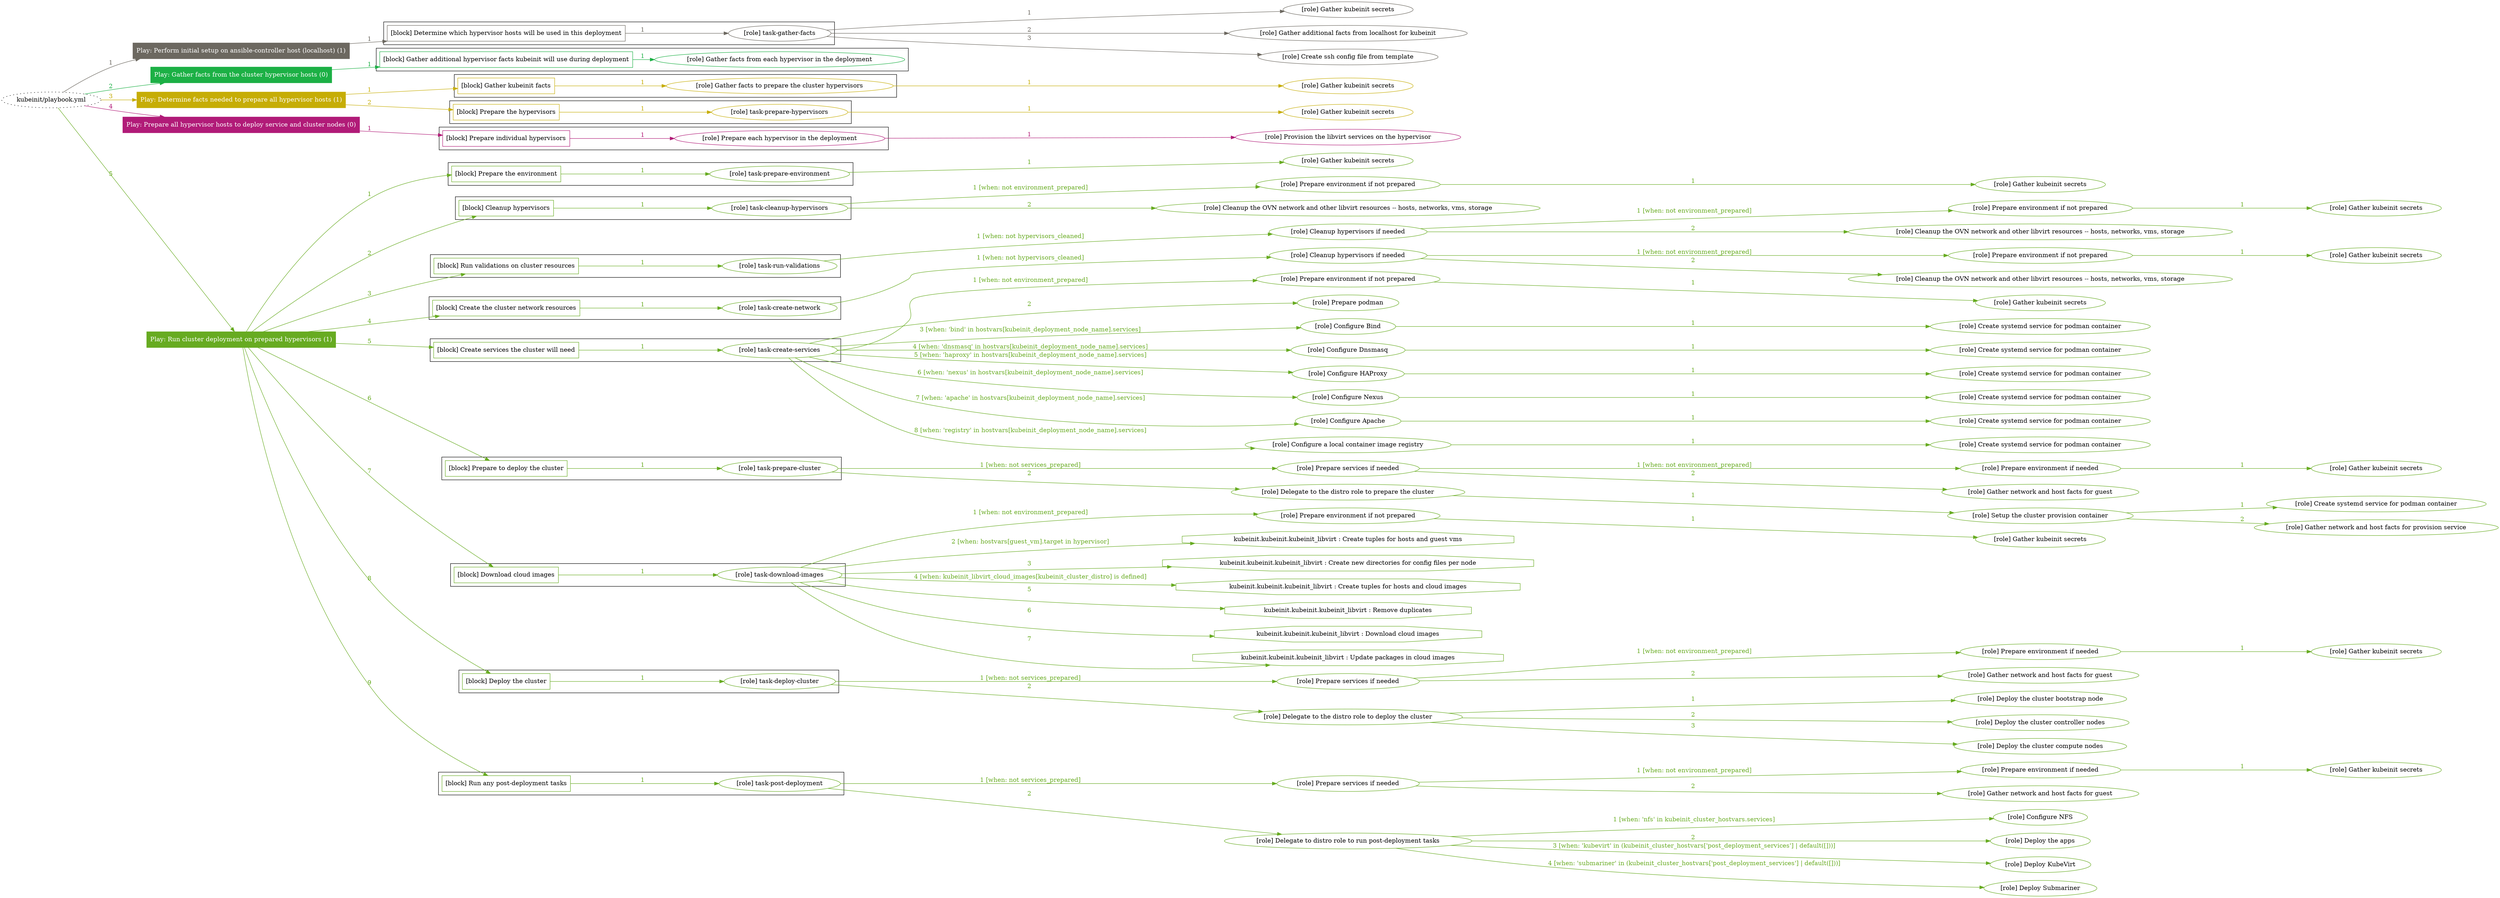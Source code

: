 digraph {
	graph [concentrate=true ordering=in rankdir=LR ratio=fill]
	edge [esep=5 sep=10]
	"kubeinit/playbook.yml" [URL="/home/runner/work/kubeinit/kubeinit/kubeinit/playbook.yml" id=playbook_1ae8c606 style=dotted]
	play_c780d48a [label="Play: Perform initial setup on ansible-controller host (localhost) (1)" URL="/home/runner/work/kubeinit/kubeinit/kubeinit/playbook.yml" color="#6c6860" fontcolor="#ffffff" id=play_c780d48a shape=box style=filled tooltip=localhost]
	"kubeinit/playbook.yml" -> play_c780d48a [label="1 " color="#6c6860" fontcolor="#6c6860" id=edge_da140430 labeltooltip="1 " tooltip="1 "]
	subgraph "Gather kubeinit secrets" {
		role_122e31de [label="[role] Gather kubeinit secrets" URL="/home/runner/.ansible/collections/ansible_collections/kubeinit/kubeinit/roles/kubeinit_prepare/tasks/build_hypervisors_group.yml" color="#6c6860" id=role_122e31de tooltip="Gather kubeinit secrets"]
	}
	subgraph "Gather additional facts from localhost for kubeinit" {
		role_c0eada02 [label="[role] Gather additional facts from localhost for kubeinit" URL="/home/runner/.ansible/collections/ansible_collections/kubeinit/kubeinit/roles/kubeinit_prepare/tasks/build_hypervisors_group.yml" color="#6c6860" id=role_c0eada02 tooltip="Gather additional facts from localhost for kubeinit"]
	}
	subgraph "Create ssh config file from template" {
		role_08c0d108 [label="[role] Create ssh config file from template" URL="/home/runner/.ansible/collections/ansible_collections/kubeinit/kubeinit/roles/kubeinit_prepare/tasks/build_hypervisors_group.yml" color="#6c6860" id=role_08c0d108 tooltip="Create ssh config file from template"]
	}
	subgraph "task-gather-facts" {
		role_7236416f [label="[role] task-gather-facts" URL="/home/runner/work/kubeinit/kubeinit/kubeinit/playbook.yml" color="#6c6860" id=role_7236416f tooltip="task-gather-facts"]
		role_7236416f -> role_122e31de [label="1 " color="#6c6860" fontcolor="#6c6860" id=edge_62160eb0 labeltooltip="1 " tooltip="1 "]
		role_7236416f -> role_c0eada02 [label="2 " color="#6c6860" fontcolor="#6c6860" id=edge_3c01ea87 labeltooltip="2 " tooltip="2 "]
		role_7236416f -> role_08c0d108 [label="3 " color="#6c6860" fontcolor="#6c6860" id=edge_90c09b7f labeltooltip="3 " tooltip="3 "]
	}
	subgraph "Play: Perform initial setup on ansible-controller host (localhost) (1)" {
		play_c780d48a -> block_d1909ec0 [label=1 color="#6c6860" fontcolor="#6c6860" id=edge_8fbaebd4 labeltooltip=1 tooltip=1]
		subgraph cluster_block_d1909ec0 {
			block_d1909ec0 [label="[block] Determine which hypervisor hosts will be used in this deployment" URL="/home/runner/work/kubeinit/kubeinit/kubeinit/playbook.yml" color="#6c6860" id=block_d1909ec0 labeltooltip="Determine which hypervisor hosts will be used in this deployment" shape=box tooltip="Determine which hypervisor hosts will be used in this deployment"]
			block_d1909ec0 -> role_7236416f [label="1 " color="#6c6860" fontcolor="#6c6860" id=edge_bf281e85 labeltooltip="1 " tooltip="1 "]
		}
	}
	play_d63b5733 [label="Play: Gather facts from the cluster hypervisor hosts (0)" URL="/home/runner/work/kubeinit/kubeinit/kubeinit/playbook.yml" color="#1cb045" fontcolor="#ffffff" id=play_d63b5733 shape=box style=filled tooltip="Play: Gather facts from the cluster hypervisor hosts (0)"]
	"kubeinit/playbook.yml" -> play_d63b5733 [label="2 " color="#1cb045" fontcolor="#1cb045" id=edge_18aa9938 labeltooltip="2 " tooltip="2 "]
	subgraph "Gather facts from each hypervisor in the deployment" {
		role_9bfd30db [label="[role] Gather facts from each hypervisor in the deployment" URL="/home/runner/work/kubeinit/kubeinit/kubeinit/playbook.yml" color="#1cb045" id=role_9bfd30db tooltip="Gather facts from each hypervisor in the deployment"]
	}
	subgraph "Play: Gather facts from the cluster hypervisor hosts (0)" {
		play_d63b5733 -> block_7d1c8db1 [label=1 color="#1cb045" fontcolor="#1cb045" id=edge_c00bfc6c labeltooltip=1 tooltip=1]
		subgraph cluster_block_7d1c8db1 {
			block_7d1c8db1 [label="[block] Gather additional hypervisor facts kubeinit will use during deployment" URL="/home/runner/work/kubeinit/kubeinit/kubeinit/playbook.yml" color="#1cb045" id=block_7d1c8db1 labeltooltip="Gather additional hypervisor facts kubeinit will use during deployment" shape=box tooltip="Gather additional hypervisor facts kubeinit will use during deployment"]
			block_7d1c8db1 -> role_9bfd30db [label="1 " color="#1cb045" fontcolor="#1cb045" id=edge_e3e7eec7 labeltooltip="1 " tooltip="1 "]
		}
	}
	play_1cd82fa3 [label="Play: Determine facts needed to prepare all hypervisor hosts (1)" URL="/home/runner/work/kubeinit/kubeinit/kubeinit/playbook.yml" color="#c6ad06" fontcolor="#ffffff" id=play_1cd82fa3 shape=box style=filled tooltip=localhost]
	"kubeinit/playbook.yml" -> play_1cd82fa3 [label="3 " color="#c6ad06" fontcolor="#c6ad06" id=edge_af08bf9f labeltooltip="3 " tooltip="3 "]
	subgraph "Gather kubeinit secrets" {
		role_cefe1951 [label="[role] Gather kubeinit secrets" URL="/home/runner/.ansible/collections/ansible_collections/kubeinit/kubeinit/roles/kubeinit_prepare/tasks/gather_kubeinit_facts.yml" color="#c6ad06" id=role_cefe1951 tooltip="Gather kubeinit secrets"]
	}
	subgraph "Gather facts to prepare the cluster hypervisors" {
		role_7304ad46 [label="[role] Gather facts to prepare the cluster hypervisors" URL="/home/runner/work/kubeinit/kubeinit/kubeinit/playbook.yml" color="#c6ad06" id=role_7304ad46 tooltip="Gather facts to prepare the cluster hypervisors"]
		role_7304ad46 -> role_cefe1951 [label="1 " color="#c6ad06" fontcolor="#c6ad06" id=edge_9f49e77a labeltooltip="1 " tooltip="1 "]
	}
	subgraph "Gather kubeinit secrets" {
		role_8f902918 [label="[role] Gather kubeinit secrets" URL="/home/runner/.ansible/collections/ansible_collections/kubeinit/kubeinit/roles/kubeinit_prepare/tasks/gather_kubeinit_facts.yml" color="#c6ad06" id=role_8f902918 tooltip="Gather kubeinit secrets"]
	}
	subgraph "task-prepare-hypervisors" {
		role_9c230023 [label="[role] task-prepare-hypervisors" URL="/home/runner/work/kubeinit/kubeinit/kubeinit/playbook.yml" color="#c6ad06" id=role_9c230023 tooltip="task-prepare-hypervisors"]
		role_9c230023 -> role_8f902918 [label="1 " color="#c6ad06" fontcolor="#c6ad06" id=edge_8b8f7334 labeltooltip="1 " tooltip="1 "]
	}
	subgraph "Play: Determine facts needed to prepare all hypervisor hosts (1)" {
		play_1cd82fa3 -> block_2886e9ab [label=1 color="#c6ad06" fontcolor="#c6ad06" id=edge_684d1617 labeltooltip=1 tooltip=1]
		subgraph cluster_block_2886e9ab {
			block_2886e9ab [label="[block] Gather kubeinit facts" URL="/home/runner/work/kubeinit/kubeinit/kubeinit/playbook.yml" color="#c6ad06" id=block_2886e9ab labeltooltip="Gather kubeinit facts" shape=box tooltip="Gather kubeinit facts"]
			block_2886e9ab -> role_7304ad46 [label="1 " color="#c6ad06" fontcolor="#c6ad06" id=edge_8de882b9 labeltooltip="1 " tooltip="1 "]
		}
		play_1cd82fa3 -> block_90ebcc60 [label=2 color="#c6ad06" fontcolor="#c6ad06" id=edge_ca957e48 labeltooltip=2 tooltip=2]
		subgraph cluster_block_90ebcc60 {
			block_90ebcc60 [label="[block] Prepare the hypervisors" URL="/home/runner/work/kubeinit/kubeinit/kubeinit/playbook.yml" color="#c6ad06" id=block_90ebcc60 labeltooltip="Prepare the hypervisors" shape=box tooltip="Prepare the hypervisors"]
			block_90ebcc60 -> role_9c230023 [label="1 " color="#c6ad06" fontcolor="#c6ad06" id=edge_292cb556 labeltooltip="1 " tooltip="1 "]
		}
	}
	play_a67436e2 [label="Play: Prepare all hypervisor hosts to deploy service and cluster nodes (0)" URL="/home/runner/work/kubeinit/kubeinit/kubeinit/playbook.yml" color="#b11b78" fontcolor="#ffffff" id=play_a67436e2 shape=box style=filled tooltip="Play: Prepare all hypervisor hosts to deploy service and cluster nodes (0)"]
	"kubeinit/playbook.yml" -> play_a67436e2 [label="4 " color="#b11b78" fontcolor="#b11b78" id=edge_8b21368d labeltooltip="4 " tooltip="4 "]
	subgraph "Provision the libvirt services on the hypervisor" {
		role_a5d10d02 [label="[role] Provision the libvirt services on the hypervisor" URL="/home/runner/.ansible/collections/ansible_collections/kubeinit/kubeinit/roles/kubeinit_prepare/tasks/prepare_hypervisor.yml" color="#b11b78" id=role_a5d10d02 tooltip="Provision the libvirt services on the hypervisor"]
	}
	subgraph "Prepare each hypervisor in the deployment" {
		role_2deb90b8 [label="[role] Prepare each hypervisor in the deployment" URL="/home/runner/work/kubeinit/kubeinit/kubeinit/playbook.yml" color="#b11b78" id=role_2deb90b8 tooltip="Prepare each hypervisor in the deployment"]
		role_2deb90b8 -> role_a5d10d02 [label="1 " color="#b11b78" fontcolor="#b11b78" id=edge_7d858fd4 labeltooltip="1 " tooltip="1 "]
	}
	subgraph "Play: Prepare all hypervisor hosts to deploy service and cluster nodes (0)" {
		play_a67436e2 -> block_ee86116a [label=1 color="#b11b78" fontcolor="#b11b78" id=edge_4e28ba1e labeltooltip=1 tooltip=1]
		subgraph cluster_block_ee86116a {
			block_ee86116a [label="[block] Prepare individual hypervisors" URL="/home/runner/work/kubeinit/kubeinit/kubeinit/playbook.yml" color="#b11b78" id=block_ee86116a labeltooltip="Prepare individual hypervisors" shape=box tooltip="Prepare individual hypervisors"]
			block_ee86116a -> role_2deb90b8 [label="1 " color="#b11b78" fontcolor="#b11b78" id=edge_ffe15267 labeltooltip="1 " tooltip="1 "]
		}
	}
	play_619cd0ec [label="Play: Run cluster deployment on prepared hypervisors (1)" URL="/home/runner/work/kubeinit/kubeinit/kubeinit/playbook.yml" color="#67ab21" fontcolor="#ffffff" id=play_619cd0ec shape=box style=filled tooltip=localhost]
	"kubeinit/playbook.yml" -> play_619cd0ec [label="5 " color="#67ab21" fontcolor="#67ab21" id=edge_44dde97f labeltooltip="5 " tooltip="5 "]
	subgraph "Gather kubeinit secrets" {
		role_a8e9415c [label="[role] Gather kubeinit secrets" URL="/home/runner/.ansible/collections/ansible_collections/kubeinit/kubeinit/roles/kubeinit_prepare/tasks/gather_kubeinit_facts.yml" color="#67ab21" id=role_a8e9415c tooltip="Gather kubeinit secrets"]
	}
	subgraph "task-prepare-environment" {
		role_c525c550 [label="[role] task-prepare-environment" URL="/home/runner/work/kubeinit/kubeinit/kubeinit/playbook.yml" color="#67ab21" id=role_c525c550 tooltip="task-prepare-environment"]
		role_c525c550 -> role_a8e9415c [label="1 " color="#67ab21" fontcolor="#67ab21" id=edge_1656c2e5 labeltooltip="1 " tooltip="1 "]
	}
	subgraph "Gather kubeinit secrets" {
		role_58ad96e0 [label="[role] Gather kubeinit secrets" URL="/home/runner/.ansible/collections/ansible_collections/kubeinit/kubeinit/roles/kubeinit_prepare/tasks/gather_kubeinit_facts.yml" color="#67ab21" id=role_58ad96e0 tooltip="Gather kubeinit secrets"]
	}
	subgraph "Prepare environment if not prepared" {
		role_033fef82 [label="[role] Prepare environment if not prepared" URL="/home/runner/.ansible/collections/ansible_collections/kubeinit/kubeinit/roles/kubeinit_prepare/tasks/cleanup_hypervisors.yml" color="#67ab21" id=role_033fef82 tooltip="Prepare environment if not prepared"]
		role_033fef82 -> role_58ad96e0 [label="1 " color="#67ab21" fontcolor="#67ab21" id=edge_43c01360 labeltooltip="1 " tooltip="1 "]
	}
	subgraph "Cleanup the OVN network and other libvirt resources -- hosts, networks, vms, storage" {
		role_0570edc2 [label="[role] Cleanup the OVN network and other libvirt resources -- hosts, networks, vms, storage" URL="/home/runner/.ansible/collections/ansible_collections/kubeinit/kubeinit/roles/kubeinit_prepare/tasks/cleanup_hypervisors.yml" color="#67ab21" id=role_0570edc2 tooltip="Cleanup the OVN network and other libvirt resources -- hosts, networks, vms, storage"]
	}
	subgraph "task-cleanup-hypervisors" {
		role_70945993 [label="[role] task-cleanup-hypervisors" URL="/home/runner/work/kubeinit/kubeinit/kubeinit/playbook.yml" color="#67ab21" id=role_70945993 tooltip="task-cleanup-hypervisors"]
		role_70945993 -> role_033fef82 [label="1 [when: not environment_prepared]" color="#67ab21" fontcolor="#67ab21" id=edge_2eb4dc9d labeltooltip="1 [when: not environment_prepared]" tooltip="1 [when: not environment_prepared]"]
		role_70945993 -> role_0570edc2 [label="2 " color="#67ab21" fontcolor="#67ab21" id=edge_517faacd labeltooltip="2 " tooltip="2 "]
	}
	subgraph "Gather kubeinit secrets" {
		role_744b14d4 [label="[role] Gather kubeinit secrets" URL="/home/runner/.ansible/collections/ansible_collections/kubeinit/kubeinit/roles/kubeinit_prepare/tasks/gather_kubeinit_facts.yml" color="#67ab21" id=role_744b14d4 tooltip="Gather kubeinit secrets"]
	}
	subgraph "Prepare environment if not prepared" {
		role_14a8a2de [label="[role] Prepare environment if not prepared" URL="/home/runner/.ansible/collections/ansible_collections/kubeinit/kubeinit/roles/kubeinit_prepare/tasks/cleanup_hypervisors.yml" color="#67ab21" id=role_14a8a2de tooltip="Prepare environment if not prepared"]
		role_14a8a2de -> role_744b14d4 [label="1 " color="#67ab21" fontcolor="#67ab21" id=edge_943515ba labeltooltip="1 " tooltip="1 "]
	}
	subgraph "Cleanup the OVN network and other libvirt resources -- hosts, networks, vms, storage" {
		role_b17d8bc0 [label="[role] Cleanup the OVN network and other libvirt resources -- hosts, networks, vms, storage" URL="/home/runner/.ansible/collections/ansible_collections/kubeinit/kubeinit/roles/kubeinit_prepare/tasks/cleanup_hypervisors.yml" color="#67ab21" id=role_b17d8bc0 tooltip="Cleanup the OVN network and other libvirt resources -- hosts, networks, vms, storage"]
	}
	subgraph "Cleanup hypervisors if needed" {
		role_8e9462be [label="[role] Cleanup hypervisors if needed" URL="/home/runner/.ansible/collections/ansible_collections/kubeinit/kubeinit/roles/kubeinit_validations/tasks/main.yml" color="#67ab21" id=role_8e9462be tooltip="Cleanup hypervisors if needed"]
		role_8e9462be -> role_14a8a2de [label="1 [when: not environment_prepared]" color="#67ab21" fontcolor="#67ab21" id=edge_9e56ffb7 labeltooltip="1 [when: not environment_prepared]" tooltip="1 [when: not environment_prepared]"]
		role_8e9462be -> role_b17d8bc0 [label="2 " color="#67ab21" fontcolor="#67ab21" id=edge_b0ea4cef labeltooltip="2 " tooltip="2 "]
	}
	subgraph "task-run-validations" {
		role_026c361d [label="[role] task-run-validations" URL="/home/runner/work/kubeinit/kubeinit/kubeinit/playbook.yml" color="#67ab21" id=role_026c361d tooltip="task-run-validations"]
		role_026c361d -> role_8e9462be [label="1 [when: not hypervisors_cleaned]" color="#67ab21" fontcolor="#67ab21" id=edge_42674876 labeltooltip="1 [when: not hypervisors_cleaned]" tooltip="1 [when: not hypervisors_cleaned]"]
	}
	subgraph "Gather kubeinit secrets" {
		role_5128f743 [label="[role] Gather kubeinit secrets" URL="/home/runner/.ansible/collections/ansible_collections/kubeinit/kubeinit/roles/kubeinit_prepare/tasks/gather_kubeinit_facts.yml" color="#67ab21" id=role_5128f743 tooltip="Gather kubeinit secrets"]
	}
	subgraph "Prepare environment if not prepared" {
		role_02ada9e3 [label="[role] Prepare environment if not prepared" URL="/home/runner/.ansible/collections/ansible_collections/kubeinit/kubeinit/roles/kubeinit_prepare/tasks/cleanup_hypervisors.yml" color="#67ab21" id=role_02ada9e3 tooltip="Prepare environment if not prepared"]
		role_02ada9e3 -> role_5128f743 [label="1 " color="#67ab21" fontcolor="#67ab21" id=edge_b9ceadc4 labeltooltip="1 " tooltip="1 "]
	}
	subgraph "Cleanup the OVN network and other libvirt resources -- hosts, networks, vms, storage" {
		role_f327a01e [label="[role] Cleanup the OVN network and other libvirt resources -- hosts, networks, vms, storage" URL="/home/runner/.ansible/collections/ansible_collections/kubeinit/kubeinit/roles/kubeinit_prepare/tasks/cleanup_hypervisors.yml" color="#67ab21" id=role_f327a01e tooltip="Cleanup the OVN network and other libvirt resources -- hosts, networks, vms, storage"]
	}
	subgraph "Cleanup hypervisors if needed" {
		role_09da9929 [label="[role] Cleanup hypervisors if needed" URL="/home/runner/.ansible/collections/ansible_collections/kubeinit/kubeinit/roles/kubeinit_libvirt/tasks/create_network.yml" color="#67ab21" id=role_09da9929 tooltip="Cleanup hypervisors if needed"]
		role_09da9929 -> role_02ada9e3 [label="1 [when: not environment_prepared]" color="#67ab21" fontcolor="#67ab21" id=edge_4b4294c5 labeltooltip="1 [when: not environment_prepared]" tooltip="1 [when: not environment_prepared]"]
		role_09da9929 -> role_f327a01e [label="2 " color="#67ab21" fontcolor="#67ab21" id=edge_be221c56 labeltooltip="2 " tooltip="2 "]
	}
	subgraph "task-create-network" {
		role_bfb80fb2 [label="[role] task-create-network" URL="/home/runner/work/kubeinit/kubeinit/kubeinit/playbook.yml" color="#67ab21" id=role_bfb80fb2 tooltip="task-create-network"]
		role_bfb80fb2 -> role_09da9929 [label="1 [when: not hypervisors_cleaned]" color="#67ab21" fontcolor="#67ab21" id=edge_afc043c9 labeltooltip="1 [when: not hypervisors_cleaned]" tooltip="1 [when: not hypervisors_cleaned]"]
	}
	subgraph "Gather kubeinit secrets" {
		role_d1358fbb [label="[role] Gather kubeinit secrets" URL="/home/runner/.ansible/collections/ansible_collections/kubeinit/kubeinit/roles/kubeinit_prepare/tasks/gather_kubeinit_facts.yml" color="#67ab21" id=role_d1358fbb tooltip="Gather kubeinit secrets"]
	}
	subgraph "Prepare environment if not prepared" {
		role_90e27e9d [label="[role] Prepare environment if not prepared" URL="/home/runner/.ansible/collections/ansible_collections/kubeinit/kubeinit/roles/kubeinit_services/tasks/main.yml" color="#67ab21" id=role_90e27e9d tooltip="Prepare environment if not prepared"]
		role_90e27e9d -> role_d1358fbb [label="1 " color="#67ab21" fontcolor="#67ab21" id=edge_a2828c94 labeltooltip="1 " tooltip="1 "]
	}
	subgraph "Prepare podman" {
		role_3a7dcf91 [label="[role] Prepare podman" URL="/home/runner/.ansible/collections/ansible_collections/kubeinit/kubeinit/roles/kubeinit_services/tasks/00_create_service_pod.yml" color="#67ab21" id=role_3a7dcf91 tooltip="Prepare podman"]
	}
	subgraph "Create systemd service for podman container" {
		role_f9473647 [label="[role] Create systemd service for podman container" URL="/home/runner/.ansible/collections/ansible_collections/kubeinit/kubeinit/roles/kubeinit_bind/tasks/main.yml" color="#67ab21" id=role_f9473647 tooltip="Create systemd service for podman container"]
	}
	subgraph "Configure Bind" {
		role_1a15f383 [label="[role] Configure Bind" URL="/home/runner/.ansible/collections/ansible_collections/kubeinit/kubeinit/roles/kubeinit_services/tasks/start_services_containers.yml" color="#67ab21" id=role_1a15f383 tooltip="Configure Bind"]
		role_1a15f383 -> role_f9473647 [label="1 " color="#67ab21" fontcolor="#67ab21" id=edge_d5f2b62f labeltooltip="1 " tooltip="1 "]
	}
	subgraph "Create systemd service for podman container" {
		role_1c191444 [label="[role] Create systemd service for podman container" URL="/home/runner/.ansible/collections/ansible_collections/kubeinit/kubeinit/roles/kubeinit_dnsmasq/tasks/main.yml" color="#67ab21" id=role_1c191444 tooltip="Create systemd service for podman container"]
	}
	subgraph "Configure Dnsmasq" {
		role_8e00ab4d [label="[role] Configure Dnsmasq" URL="/home/runner/.ansible/collections/ansible_collections/kubeinit/kubeinit/roles/kubeinit_services/tasks/start_services_containers.yml" color="#67ab21" id=role_8e00ab4d tooltip="Configure Dnsmasq"]
		role_8e00ab4d -> role_1c191444 [label="1 " color="#67ab21" fontcolor="#67ab21" id=edge_075fa530 labeltooltip="1 " tooltip="1 "]
	}
	subgraph "Create systemd service for podman container" {
		role_1abb25e6 [label="[role] Create systemd service for podman container" URL="/home/runner/.ansible/collections/ansible_collections/kubeinit/kubeinit/roles/kubeinit_haproxy/tasks/main.yml" color="#67ab21" id=role_1abb25e6 tooltip="Create systemd service for podman container"]
	}
	subgraph "Configure HAProxy" {
		role_1746a942 [label="[role] Configure HAProxy" URL="/home/runner/.ansible/collections/ansible_collections/kubeinit/kubeinit/roles/kubeinit_services/tasks/start_services_containers.yml" color="#67ab21" id=role_1746a942 tooltip="Configure HAProxy"]
		role_1746a942 -> role_1abb25e6 [label="1 " color="#67ab21" fontcolor="#67ab21" id=edge_e5daeb18 labeltooltip="1 " tooltip="1 "]
	}
	subgraph "Create systemd service for podman container" {
		role_b8ae9e9f [label="[role] Create systemd service for podman container" URL="/home/runner/.ansible/collections/ansible_collections/kubeinit/kubeinit/roles/kubeinit_nexus/tasks/main.yml" color="#67ab21" id=role_b8ae9e9f tooltip="Create systemd service for podman container"]
	}
	subgraph "Configure Nexus" {
		role_498236ab [label="[role] Configure Nexus" URL="/home/runner/.ansible/collections/ansible_collections/kubeinit/kubeinit/roles/kubeinit_services/tasks/start_services_containers.yml" color="#67ab21" id=role_498236ab tooltip="Configure Nexus"]
		role_498236ab -> role_b8ae9e9f [label="1 " color="#67ab21" fontcolor="#67ab21" id=edge_c4f0f267 labeltooltip="1 " tooltip="1 "]
	}
	subgraph "Create systemd service for podman container" {
		role_bd0ef25f [label="[role] Create systemd service for podman container" URL="/home/runner/.ansible/collections/ansible_collections/kubeinit/kubeinit/roles/kubeinit_apache/tasks/main.yml" color="#67ab21" id=role_bd0ef25f tooltip="Create systemd service for podman container"]
	}
	subgraph "Configure Apache" {
		role_f8f46e4a [label="[role] Configure Apache" URL="/home/runner/.ansible/collections/ansible_collections/kubeinit/kubeinit/roles/kubeinit_services/tasks/start_services_containers.yml" color="#67ab21" id=role_f8f46e4a tooltip="Configure Apache"]
		role_f8f46e4a -> role_bd0ef25f [label="1 " color="#67ab21" fontcolor="#67ab21" id=edge_d9f33a84 labeltooltip="1 " tooltip="1 "]
	}
	subgraph "Create systemd service for podman container" {
		role_86a9ffe8 [label="[role] Create systemd service for podman container" URL="/home/runner/.ansible/collections/ansible_collections/kubeinit/kubeinit/roles/kubeinit_registry/tasks/main.yml" color="#67ab21" id=role_86a9ffe8 tooltip="Create systemd service for podman container"]
	}
	subgraph "Configure a local container image registry" {
		role_3d22e434 [label="[role] Configure a local container image registry" URL="/home/runner/.ansible/collections/ansible_collections/kubeinit/kubeinit/roles/kubeinit_services/tasks/start_services_containers.yml" color="#67ab21" id=role_3d22e434 tooltip="Configure a local container image registry"]
		role_3d22e434 -> role_86a9ffe8 [label="1 " color="#67ab21" fontcolor="#67ab21" id=edge_fc627413 labeltooltip="1 " tooltip="1 "]
	}
	subgraph "task-create-services" {
		role_a2ac65c7 [label="[role] task-create-services" URL="/home/runner/work/kubeinit/kubeinit/kubeinit/playbook.yml" color="#67ab21" id=role_a2ac65c7 tooltip="task-create-services"]
		role_a2ac65c7 -> role_90e27e9d [label="1 [when: not environment_prepared]" color="#67ab21" fontcolor="#67ab21" id=edge_6251f357 labeltooltip="1 [when: not environment_prepared]" tooltip="1 [when: not environment_prepared]"]
		role_a2ac65c7 -> role_3a7dcf91 [label="2 " color="#67ab21" fontcolor="#67ab21" id=edge_56ca204c labeltooltip="2 " tooltip="2 "]
		role_a2ac65c7 -> role_1a15f383 [label="3 [when: 'bind' in hostvars[kubeinit_deployment_node_name].services]" color="#67ab21" fontcolor="#67ab21" id=edge_9495211c labeltooltip="3 [when: 'bind' in hostvars[kubeinit_deployment_node_name].services]" tooltip="3 [when: 'bind' in hostvars[kubeinit_deployment_node_name].services]"]
		role_a2ac65c7 -> role_8e00ab4d [label="4 [when: 'dnsmasq' in hostvars[kubeinit_deployment_node_name].services]" color="#67ab21" fontcolor="#67ab21" id=edge_142f0f74 labeltooltip="4 [when: 'dnsmasq' in hostvars[kubeinit_deployment_node_name].services]" tooltip="4 [when: 'dnsmasq' in hostvars[kubeinit_deployment_node_name].services]"]
		role_a2ac65c7 -> role_1746a942 [label="5 [when: 'haproxy' in hostvars[kubeinit_deployment_node_name].services]" color="#67ab21" fontcolor="#67ab21" id=edge_61cddb7f labeltooltip="5 [when: 'haproxy' in hostvars[kubeinit_deployment_node_name].services]" tooltip="5 [when: 'haproxy' in hostvars[kubeinit_deployment_node_name].services]"]
		role_a2ac65c7 -> role_498236ab [label="6 [when: 'nexus' in hostvars[kubeinit_deployment_node_name].services]" color="#67ab21" fontcolor="#67ab21" id=edge_1bf0a712 labeltooltip="6 [when: 'nexus' in hostvars[kubeinit_deployment_node_name].services]" tooltip="6 [when: 'nexus' in hostvars[kubeinit_deployment_node_name].services]"]
		role_a2ac65c7 -> role_f8f46e4a [label="7 [when: 'apache' in hostvars[kubeinit_deployment_node_name].services]" color="#67ab21" fontcolor="#67ab21" id=edge_b425e8eb labeltooltip="7 [when: 'apache' in hostvars[kubeinit_deployment_node_name].services]" tooltip="7 [when: 'apache' in hostvars[kubeinit_deployment_node_name].services]"]
		role_a2ac65c7 -> role_3d22e434 [label="8 [when: 'registry' in hostvars[kubeinit_deployment_node_name].services]" color="#67ab21" fontcolor="#67ab21" id=edge_d0abb394 labeltooltip="8 [when: 'registry' in hostvars[kubeinit_deployment_node_name].services]" tooltip="8 [when: 'registry' in hostvars[kubeinit_deployment_node_name].services]"]
	}
	subgraph "Gather kubeinit secrets" {
		role_a7977061 [label="[role] Gather kubeinit secrets" URL="/home/runner/.ansible/collections/ansible_collections/kubeinit/kubeinit/roles/kubeinit_prepare/tasks/gather_kubeinit_facts.yml" color="#67ab21" id=role_a7977061 tooltip="Gather kubeinit secrets"]
	}
	subgraph "Prepare environment if needed" {
		role_3e4536f6 [label="[role] Prepare environment if needed" URL="/home/runner/.ansible/collections/ansible_collections/kubeinit/kubeinit/roles/kubeinit_services/tasks/prepare_services.yml" color="#67ab21" id=role_3e4536f6 tooltip="Prepare environment if needed"]
		role_3e4536f6 -> role_a7977061 [label="1 " color="#67ab21" fontcolor="#67ab21" id=edge_09499f06 labeltooltip="1 " tooltip="1 "]
	}
	subgraph "Gather network and host facts for guest" {
		role_8a4d8d9c [label="[role] Gather network and host facts for guest" URL="/home/runner/.ansible/collections/ansible_collections/kubeinit/kubeinit/roles/kubeinit_services/tasks/prepare_services.yml" color="#67ab21" id=role_8a4d8d9c tooltip="Gather network and host facts for guest"]
	}
	subgraph "Prepare services if needed" {
		role_437f9a61 [label="[role] Prepare services if needed" URL="/home/runner/.ansible/collections/ansible_collections/kubeinit/kubeinit/roles/kubeinit_prepare/tasks/prepare_cluster.yml" color="#67ab21" id=role_437f9a61 tooltip="Prepare services if needed"]
		role_437f9a61 -> role_3e4536f6 [label="1 [when: not environment_prepared]" color="#67ab21" fontcolor="#67ab21" id=edge_7e6cb25b labeltooltip="1 [when: not environment_prepared]" tooltip="1 [when: not environment_prepared]"]
		role_437f9a61 -> role_8a4d8d9c [label="2 " color="#67ab21" fontcolor="#67ab21" id=edge_129ba795 labeltooltip="2 " tooltip="2 "]
	}
	subgraph "Create systemd service for podman container" {
		role_c5325f8b [label="[role] Create systemd service for podman container" URL="/home/runner/.ansible/collections/ansible_collections/kubeinit/kubeinit/roles/kubeinit_services/tasks/create_provision_container.yml" color="#67ab21" id=role_c5325f8b tooltip="Create systemd service for podman container"]
	}
	subgraph "Gather network and host facts for provision service" {
		role_6037a89c [label="[role] Gather network and host facts for provision service" URL="/home/runner/.ansible/collections/ansible_collections/kubeinit/kubeinit/roles/kubeinit_services/tasks/create_provision_container.yml" color="#67ab21" id=role_6037a89c tooltip="Gather network and host facts for provision service"]
	}
	subgraph "Setup the cluster provision container" {
		role_c0e394a8 [label="[role] Setup the cluster provision container" URL="/home/runner/.ansible/collections/ansible_collections/kubeinit/kubeinit/roles/kubeinit_okd/tasks/prepare_cluster.yml" color="#67ab21" id=role_c0e394a8 tooltip="Setup the cluster provision container"]
		role_c0e394a8 -> role_c5325f8b [label="1 " color="#67ab21" fontcolor="#67ab21" id=edge_b5df0d65 labeltooltip="1 " tooltip="1 "]
		role_c0e394a8 -> role_6037a89c [label="2 " color="#67ab21" fontcolor="#67ab21" id=edge_bec56d37 labeltooltip="2 " tooltip="2 "]
	}
	subgraph "Delegate to the distro role to prepare the cluster" {
		role_484dc62b [label="[role] Delegate to the distro role to prepare the cluster" URL="/home/runner/.ansible/collections/ansible_collections/kubeinit/kubeinit/roles/kubeinit_prepare/tasks/prepare_cluster.yml" color="#67ab21" id=role_484dc62b tooltip="Delegate to the distro role to prepare the cluster"]
		role_484dc62b -> role_c0e394a8 [label="1 " color="#67ab21" fontcolor="#67ab21" id=edge_36daa228 labeltooltip="1 " tooltip="1 "]
	}
	subgraph "task-prepare-cluster" {
		role_43ef6c03 [label="[role] task-prepare-cluster" URL="/home/runner/work/kubeinit/kubeinit/kubeinit/playbook.yml" color="#67ab21" id=role_43ef6c03 tooltip="task-prepare-cluster"]
		role_43ef6c03 -> role_437f9a61 [label="1 [when: not services_prepared]" color="#67ab21" fontcolor="#67ab21" id=edge_ba6c32ea labeltooltip="1 [when: not services_prepared]" tooltip="1 [when: not services_prepared]"]
		role_43ef6c03 -> role_484dc62b [label="2 " color="#67ab21" fontcolor="#67ab21" id=edge_ea06a031 labeltooltip="2 " tooltip="2 "]
	}
	subgraph "Gather kubeinit secrets" {
		role_0653458c [label="[role] Gather kubeinit secrets" URL="/home/runner/.ansible/collections/ansible_collections/kubeinit/kubeinit/roles/kubeinit_prepare/tasks/gather_kubeinit_facts.yml" color="#67ab21" id=role_0653458c tooltip="Gather kubeinit secrets"]
	}
	subgraph "Prepare environment if not prepared" {
		role_39e0529b [label="[role] Prepare environment if not prepared" URL="/home/runner/.ansible/collections/ansible_collections/kubeinit/kubeinit/roles/kubeinit_libvirt/tasks/download_cloud_images.yml" color="#67ab21" id=role_39e0529b tooltip="Prepare environment if not prepared"]
		role_39e0529b -> role_0653458c [label="1 " color="#67ab21" fontcolor="#67ab21" id=edge_1e0ebc10 labeltooltip="1 " tooltip="1 "]
	}
	subgraph "task-download-images" {
		role_88e0dc84 [label="[role] task-download-images" URL="/home/runner/work/kubeinit/kubeinit/kubeinit/playbook.yml" color="#67ab21" id=role_88e0dc84 tooltip="task-download-images"]
		role_88e0dc84 -> role_39e0529b [label="1 [when: not environment_prepared]" color="#67ab21" fontcolor="#67ab21" id=edge_0cbec8a0 labeltooltip="1 [when: not environment_prepared]" tooltip="1 [when: not environment_prepared]"]
		task_cea71f5b [label="kubeinit.kubeinit.kubeinit_libvirt : Create tuples for hosts and guest vms" URL="/home/runner/.ansible/collections/ansible_collections/kubeinit/kubeinit/roles/kubeinit_libvirt/tasks/download_cloud_images.yml" color="#67ab21" id=task_cea71f5b shape=octagon tooltip="kubeinit.kubeinit.kubeinit_libvirt : Create tuples for hosts and guest vms"]
		role_88e0dc84 -> task_cea71f5b [label="2 [when: hostvars[guest_vm].target in hypervisor]" color="#67ab21" fontcolor="#67ab21" id=edge_f5506711 labeltooltip="2 [when: hostvars[guest_vm].target in hypervisor]" tooltip="2 [when: hostvars[guest_vm].target in hypervisor]"]
		task_74bf767b [label="kubeinit.kubeinit.kubeinit_libvirt : Create new directories for config files per node" URL="/home/runner/.ansible/collections/ansible_collections/kubeinit/kubeinit/roles/kubeinit_libvirt/tasks/download_cloud_images.yml" color="#67ab21" id=task_74bf767b shape=octagon tooltip="kubeinit.kubeinit.kubeinit_libvirt : Create new directories for config files per node"]
		role_88e0dc84 -> task_74bf767b [label="3 " color="#67ab21" fontcolor="#67ab21" id=edge_175657b7 labeltooltip="3 " tooltip="3 "]
		task_e5a03b16 [label="kubeinit.kubeinit.kubeinit_libvirt : Create tuples for hosts and cloud images" URL="/home/runner/.ansible/collections/ansible_collections/kubeinit/kubeinit/roles/kubeinit_libvirt/tasks/download_cloud_images.yml" color="#67ab21" id=task_e5a03b16 shape=octagon tooltip="kubeinit.kubeinit.kubeinit_libvirt : Create tuples for hosts and cloud images"]
		role_88e0dc84 -> task_e5a03b16 [label="4 [when: kubeinit_libvirt_cloud_images[kubeinit_cluster_distro] is defined]" color="#67ab21" fontcolor="#67ab21" id=edge_727472b8 labeltooltip="4 [when: kubeinit_libvirt_cloud_images[kubeinit_cluster_distro] is defined]" tooltip="4 [when: kubeinit_libvirt_cloud_images[kubeinit_cluster_distro] is defined]"]
		task_3ba26a4d [label="kubeinit.kubeinit.kubeinit_libvirt : Remove duplicates" URL="/home/runner/.ansible/collections/ansible_collections/kubeinit/kubeinit/roles/kubeinit_libvirt/tasks/download_cloud_images.yml" color="#67ab21" id=task_3ba26a4d shape=octagon tooltip="kubeinit.kubeinit.kubeinit_libvirt : Remove duplicates"]
		role_88e0dc84 -> task_3ba26a4d [label="5 " color="#67ab21" fontcolor="#67ab21" id=edge_354b24d0 labeltooltip="5 " tooltip="5 "]
		task_c020bd68 [label="kubeinit.kubeinit.kubeinit_libvirt : Download cloud images" URL="/home/runner/.ansible/collections/ansible_collections/kubeinit/kubeinit/roles/kubeinit_libvirt/tasks/download_cloud_images.yml" color="#67ab21" id=task_c020bd68 shape=octagon tooltip="kubeinit.kubeinit.kubeinit_libvirt : Download cloud images"]
		role_88e0dc84 -> task_c020bd68 [label="6 " color="#67ab21" fontcolor="#67ab21" id=edge_e1cb5d8b labeltooltip="6 " tooltip="6 "]
		task_30c64d3b [label="kubeinit.kubeinit.kubeinit_libvirt : Update packages in cloud images" URL="/home/runner/.ansible/collections/ansible_collections/kubeinit/kubeinit/roles/kubeinit_libvirt/tasks/download_cloud_images.yml" color="#67ab21" id=task_30c64d3b shape=octagon tooltip="kubeinit.kubeinit.kubeinit_libvirt : Update packages in cloud images"]
		role_88e0dc84 -> task_30c64d3b [label="7 " color="#67ab21" fontcolor="#67ab21" id=edge_24d3952b labeltooltip="7 " tooltip="7 "]
	}
	subgraph "Gather kubeinit secrets" {
		role_185762db [label="[role] Gather kubeinit secrets" URL="/home/runner/.ansible/collections/ansible_collections/kubeinit/kubeinit/roles/kubeinit_prepare/tasks/gather_kubeinit_facts.yml" color="#67ab21" id=role_185762db tooltip="Gather kubeinit secrets"]
	}
	subgraph "Prepare environment if needed" {
		role_20a30f7b [label="[role] Prepare environment if needed" URL="/home/runner/.ansible/collections/ansible_collections/kubeinit/kubeinit/roles/kubeinit_services/tasks/prepare_services.yml" color="#67ab21" id=role_20a30f7b tooltip="Prepare environment if needed"]
		role_20a30f7b -> role_185762db [label="1 " color="#67ab21" fontcolor="#67ab21" id=edge_014fd69b labeltooltip="1 " tooltip="1 "]
	}
	subgraph "Gather network and host facts for guest" {
		role_72e72a56 [label="[role] Gather network and host facts for guest" URL="/home/runner/.ansible/collections/ansible_collections/kubeinit/kubeinit/roles/kubeinit_services/tasks/prepare_services.yml" color="#67ab21" id=role_72e72a56 tooltip="Gather network and host facts for guest"]
	}
	subgraph "Prepare services if needed" {
		role_97e83943 [label="[role] Prepare services if needed" URL="/home/runner/.ansible/collections/ansible_collections/kubeinit/kubeinit/roles/kubeinit_prepare/tasks/deploy_cluster.yml" color="#67ab21" id=role_97e83943 tooltip="Prepare services if needed"]
		role_97e83943 -> role_20a30f7b [label="1 [when: not environment_prepared]" color="#67ab21" fontcolor="#67ab21" id=edge_bfb1be79 labeltooltip="1 [when: not environment_prepared]" tooltip="1 [when: not environment_prepared]"]
		role_97e83943 -> role_72e72a56 [label="2 " color="#67ab21" fontcolor="#67ab21" id=edge_74168b60 labeltooltip="2 " tooltip="2 "]
	}
	subgraph "Deploy the cluster bootstrap node" {
		role_fe9fd2e4 [label="[role] Deploy the cluster bootstrap node" URL="/home/runner/.ansible/collections/ansible_collections/kubeinit/kubeinit/roles/kubeinit_okd/tasks/main.yml" color="#67ab21" id=role_fe9fd2e4 tooltip="Deploy the cluster bootstrap node"]
	}
	subgraph "Deploy the cluster controller nodes" {
		role_8f55d66a [label="[role] Deploy the cluster controller nodes" URL="/home/runner/.ansible/collections/ansible_collections/kubeinit/kubeinit/roles/kubeinit_okd/tasks/main.yml" color="#67ab21" id=role_8f55d66a tooltip="Deploy the cluster controller nodes"]
	}
	subgraph "Deploy the cluster compute nodes" {
		role_d30eb582 [label="[role] Deploy the cluster compute nodes" URL="/home/runner/.ansible/collections/ansible_collections/kubeinit/kubeinit/roles/kubeinit_okd/tasks/main.yml" color="#67ab21" id=role_d30eb582 tooltip="Deploy the cluster compute nodes"]
	}
	subgraph "Delegate to the distro role to deploy the cluster" {
		role_627d30ce [label="[role] Delegate to the distro role to deploy the cluster" URL="/home/runner/.ansible/collections/ansible_collections/kubeinit/kubeinit/roles/kubeinit_prepare/tasks/deploy_cluster.yml" color="#67ab21" id=role_627d30ce tooltip="Delegate to the distro role to deploy the cluster"]
		role_627d30ce -> role_fe9fd2e4 [label="1 " color="#67ab21" fontcolor="#67ab21" id=edge_df32044b labeltooltip="1 " tooltip="1 "]
		role_627d30ce -> role_8f55d66a [label="2 " color="#67ab21" fontcolor="#67ab21" id=edge_248abe78 labeltooltip="2 " tooltip="2 "]
		role_627d30ce -> role_d30eb582 [label="3 " color="#67ab21" fontcolor="#67ab21" id=edge_95f47a91 labeltooltip="3 " tooltip="3 "]
	}
	subgraph "task-deploy-cluster" {
		role_6cb96d7e [label="[role] task-deploy-cluster" URL="/home/runner/work/kubeinit/kubeinit/kubeinit/playbook.yml" color="#67ab21" id=role_6cb96d7e tooltip="task-deploy-cluster"]
		role_6cb96d7e -> role_97e83943 [label="1 [when: not services_prepared]" color="#67ab21" fontcolor="#67ab21" id=edge_bae17e81 labeltooltip="1 [when: not services_prepared]" tooltip="1 [when: not services_prepared]"]
		role_6cb96d7e -> role_627d30ce [label="2 " color="#67ab21" fontcolor="#67ab21" id=edge_877666fd labeltooltip="2 " tooltip="2 "]
	}
	subgraph "Gather kubeinit secrets" {
		role_3b258fe3 [label="[role] Gather kubeinit secrets" URL="/home/runner/.ansible/collections/ansible_collections/kubeinit/kubeinit/roles/kubeinit_prepare/tasks/gather_kubeinit_facts.yml" color="#67ab21" id=role_3b258fe3 tooltip="Gather kubeinit secrets"]
	}
	subgraph "Prepare environment if needed" {
		role_4fbe651c [label="[role] Prepare environment if needed" URL="/home/runner/.ansible/collections/ansible_collections/kubeinit/kubeinit/roles/kubeinit_services/tasks/prepare_services.yml" color="#67ab21" id=role_4fbe651c tooltip="Prepare environment if needed"]
		role_4fbe651c -> role_3b258fe3 [label="1 " color="#67ab21" fontcolor="#67ab21" id=edge_69cd31cd labeltooltip="1 " tooltip="1 "]
	}
	subgraph "Gather network and host facts for guest" {
		role_7498bfe8 [label="[role] Gather network and host facts for guest" URL="/home/runner/.ansible/collections/ansible_collections/kubeinit/kubeinit/roles/kubeinit_services/tasks/prepare_services.yml" color="#67ab21" id=role_7498bfe8 tooltip="Gather network and host facts for guest"]
	}
	subgraph "Prepare services if needed" {
		role_ff1bc6ac [label="[role] Prepare services if needed" URL="/home/runner/.ansible/collections/ansible_collections/kubeinit/kubeinit/roles/kubeinit_prepare/tasks/post_deployment.yml" color="#67ab21" id=role_ff1bc6ac tooltip="Prepare services if needed"]
		role_ff1bc6ac -> role_4fbe651c [label="1 [when: not environment_prepared]" color="#67ab21" fontcolor="#67ab21" id=edge_d0f20927 labeltooltip="1 [when: not environment_prepared]" tooltip="1 [when: not environment_prepared]"]
		role_ff1bc6ac -> role_7498bfe8 [label="2 " color="#67ab21" fontcolor="#67ab21" id=edge_3a253f32 labeltooltip="2 " tooltip="2 "]
	}
	subgraph "Configure NFS" {
		role_c5ef2ffb [label="[role] Configure NFS" URL="/home/runner/.ansible/collections/ansible_collections/kubeinit/kubeinit/roles/kubeinit_okd/tasks/post_deployment_tasks.yml" color="#67ab21" id=role_c5ef2ffb tooltip="Configure NFS"]
	}
	subgraph "Deploy the apps" {
		role_15407b13 [label="[role] Deploy the apps" URL="/home/runner/.ansible/collections/ansible_collections/kubeinit/kubeinit/roles/kubeinit_okd/tasks/post_deployment_tasks.yml" color="#67ab21" id=role_15407b13 tooltip="Deploy the apps"]
	}
	subgraph "Deploy KubeVirt" {
		role_c2e83322 [label="[role] Deploy KubeVirt" URL="/home/runner/.ansible/collections/ansible_collections/kubeinit/kubeinit/roles/kubeinit_okd/tasks/post_deployment_tasks.yml" color="#67ab21" id=role_c2e83322 tooltip="Deploy KubeVirt"]
	}
	subgraph "Deploy Submariner" {
		role_80985f24 [label="[role] Deploy Submariner" URL="/home/runner/.ansible/collections/ansible_collections/kubeinit/kubeinit/roles/kubeinit_okd/tasks/post_deployment_tasks.yml" color="#67ab21" id=role_80985f24 tooltip="Deploy Submariner"]
	}
	subgraph "Delegate to distro role to run post-deployment tasks" {
		role_647dde34 [label="[role] Delegate to distro role to run post-deployment tasks" URL="/home/runner/.ansible/collections/ansible_collections/kubeinit/kubeinit/roles/kubeinit_prepare/tasks/post_deployment.yml" color="#67ab21" id=role_647dde34 tooltip="Delegate to distro role to run post-deployment tasks"]
		role_647dde34 -> role_c5ef2ffb [label="1 [when: 'nfs' in kubeinit_cluster_hostvars.services]" color="#67ab21" fontcolor="#67ab21" id=edge_4330f865 labeltooltip="1 [when: 'nfs' in kubeinit_cluster_hostvars.services]" tooltip="1 [when: 'nfs' in kubeinit_cluster_hostvars.services]"]
		role_647dde34 -> role_15407b13 [label="2 " color="#67ab21" fontcolor="#67ab21" id=edge_da4596e3 labeltooltip="2 " tooltip="2 "]
		role_647dde34 -> role_c2e83322 [label="3 [when: 'kubevirt' in (kubeinit_cluster_hostvars['post_deployment_services'] | default([]))]" color="#67ab21" fontcolor="#67ab21" id=edge_282b5730 labeltooltip="3 [when: 'kubevirt' in (kubeinit_cluster_hostvars['post_deployment_services'] | default([]))]" tooltip="3 [when: 'kubevirt' in (kubeinit_cluster_hostvars['post_deployment_services'] | default([]))]"]
		role_647dde34 -> role_80985f24 [label="4 [when: 'submariner' in (kubeinit_cluster_hostvars['post_deployment_services'] | default([]))]" color="#67ab21" fontcolor="#67ab21" id=edge_9ae02509 labeltooltip="4 [when: 'submariner' in (kubeinit_cluster_hostvars['post_deployment_services'] | default([]))]" tooltip="4 [when: 'submariner' in (kubeinit_cluster_hostvars['post_deployment_services'] | default([]))]"]
	}
	subgraph "task-post-deployment" {
		role_99b56857 [label="[role] task-post-deployment" URL="/home/runner/work/kubeinit/kubeinit/kubeinit/playbook.yml" color="#67ab21" id=role_99b56857 tooltip="task-post-deployment"]
		role_99b56857 -> role_ff1bc6ac [label="1 [when: not services_prepared]" color="#67ab21" fontcolor="#67ab21" id=edge_bb5e2fa7 labeltooltip="1 [when: not services_prepared]" tooltip="1 [when: not services_prepared]"]
		role_99b56857 -> role_647dde34 [label="2 " color="#67ab21" fontcolor="#67ab21" id=edge_2a883bd8 labeltooltip="2 " tooltip="2 "]
	}
	subgraph "Play: Run cluster deployment on prepared hypervisors (1)" {
		play_619cd0ec -> block_58f7d6f1 [label=1 color="#67ab21" fontcolor="#67ab21" id=edge_c4636ce3 labeltooltip=1 tooltip=1]
		subgraph cluster_block_58f7d6f1 {
			block_58f7d6f1 [label="[block] Prepare the environment" URL="/home/runner/work/kubeinit/kubeinit/kubeinit/playbook.yml" color="#67ab21" id=block_58f7d6f1 labeltooltip="Prepare the environment" shape=box tooltip="Prepare the environment"]
			block_58f7d6f1 -> role_c525c550 [label="1 " color="#67ab21" fontcolor="#67ab21" id=edge_78816d48 labeltooltip="1 " tooltip="1 "]
		}
		play_619cd0ec -> block_9f11aba5 [label=2 color="#67ab21" fontcolor="#67ab21" id=edge_4206800a labeltooltip=2 tooltip=2]
		subgraph cluster_block_9f11aba5 {
			block_9f11aba5 [label="[block] Cleanup hypervisors" URL="/home/runner/work/kubeinit/kubeinit/kubeinit/playbook.yml" color="#67ab21" id=block_9f11aba5 labeltooltip="Cleanup hypervisors" shape=box tooltip="Cleanup hypervisors"]
			block_9f11aba5 -> role_70945993 [label="1 " color="#67ab21" fontcolor="#67ab21" id=edge_e5192516 labeltooltip="1 " tooltip="1 "]
		}
		play_619cd0ec -> block_581d6049 [label=3 color="#67ab21" fontcolor="#67ab21" id=edge_43853dd1 labeltooltip=3 tooltip=3]
		subgraph cluster_block_581d6049 {
			block_581d6049 [label="[block] Run validations on cluster resources" URL="/home/runner/work/kubeinit/kubeinit/kubeinit/playbook.yml" color="#67ab21" id=block_581d6049 labeltooltip="Run validations on cluster resources" shape=box tooltip="Run validations on cluster resources"]
			block_581d6049 -> role_026c361d [label="1 " color="#67ab21" fontcolor="#67ab21" id=edge_92cc3827 labeltooltip="1 " tooltip="1 "]
		}
		play_619cd0ec -> block_d5130034 [label=4 color="#67ab21" fontcolor="#67ab21" id=edge_7283eafb labeltooltip=4 tooltip=4]
		subgraph cluster_block_d5130034 {
			block_d5130034 [label="[block] Create the cluster network resources" URL="/home/runner/work/kubeinit/kubeinit/kubeinit/playbook.yml" color="#67ab21" id=block_d5130034 labeltooltip="Create the cluster network resources" shape=box tooltip="Create the cluster network resources"]
			block_d5130034 -> role_bfb80fb2 [label="1 " color="#67ab21" fontcolor="#67ab21" id=edge_b440b7af labeltooltip="1 " tooltip="1 "]
		}
		play_619cd0ec -> block_5191a8c6 [label=5 color="#67ab21" fontcolor="#67ab21" id=edge_9b1acd74 labeltooltip=5 tooltip=5]
		subgraph cluster_block_5191a8c6 {
			block_5191a8c6 [label="[block] Create services the cluster will need" URL="/home/runner/work/kubeinit/kubeinit/kubeinit/playbook.yml" color="#67ab21" id=block_5191a8c6 labeltooltip="Create services the cluster will need" shape=box tooltip="Create services the cluster will need"]
			block_5191a8c6 -> role_a2ac65c7 [label="1 " color="#67ab21" fontcolor="#67ab21" id=edge_94bda43c labeltooltip="1 " tooltip="1 "]
		}
		play_619cd0ec -> block_b333335c [label=6 color="#67ab21" fontcolor="#67ab21" id=edge_fd2e9091 labeltooltip=6 tooltip=6]
		subgraph cluster_block_b333335c {
			block_b333335c [label="[block] Prepare to deploy the cluster" URL="/home/runner/work/kubeinit/kubeinit/kubeinit/playbook.yml" color="#67ab21" id=block_b333335c labeltooltip="Prepare to deploy the cluster" shape=box tooltip="Prepare to deploy the cluster"]
			block_b333335c -> role_43ef6c03 [label="1 " color="#67ab21" fontcolor="#67ab21" id=edge_835a6c0d labeltooltip="1 " tooltip="1 "]
		}
		play_619cd0ec -> block_714e8d61 [label=7 color="#67ab21" fontcolor="#67ab21" id=edge_fb8d5338 labeltooltip=7 tooltip=7]
		subgraph cluster_block_714e8d61 {
			block_714e8d61 [label="[block] Download cloud images" URL="/home/runner/work/kubeinit/kubeinit/kubeinit/playbook.yml" color="#67ab21" id=block_714e8d61 labeltooltip="Download cloud images" shape=box tooltip="Download cloud images"]
			block_714e8d61 -> role_88e0dc84 [label="1 " color="#67ab21" fontcolor="#67ab21" id=edge_05eb5a3a labeltooltip="1 " tooltip="1 "]
		}
		play_619cd0ec -> block_63d0a83a [label=8 color="#67ab21" fontcolor="#67ab21" id=edge_ef06c464 labeltooltip=8 tooltip=8]
		subgraph cluster_block_63d0a83a {
			block_63d0a83a [label="[block] Deploy the cluster" URL="/home/runner/work/kubeinit/kubeinit/kubeinit/playbook.yml" color="#67ab21" id=block_63d0a83a labeltooltip="Deploy the cluster" shape=box tooltip="Deploy the cluster"]
			block_63d0a83a -> role_6cb96d7e [label="1 " color="#67ab21" fontcolor="#67ab21" id=edge_9e9a3901 labeltooltip="1 " tooltip="1 "]
		}
		play_619cd0ec -> block_09b7a774 [label=9 color="#67ab21" fontcolor="#67ab21" id=edge_7a08a2a0 labeltooltip=9 tooltip=9]
		subgraph cluster_block_09b7a774 {
			block_09b7a774 [label="[block] Run any post-deployment tasks" URL="/home/runner/work/kubeinit/kubeinit/kubeinit/playbook.yml" color="#67ab21" id=block_09b7a774 labeltooltip="Run any post-deployment tasks" shape=box tooltip="Run any post-deployment tasks"]
			block_09b7a774 -> role_99b56857 [label="1 " color="#67ab21" fontcolor="#67ab21" id=edge_6fc414ae labeltooltip="1 " tooltip="1 "]
		}
	}
}
